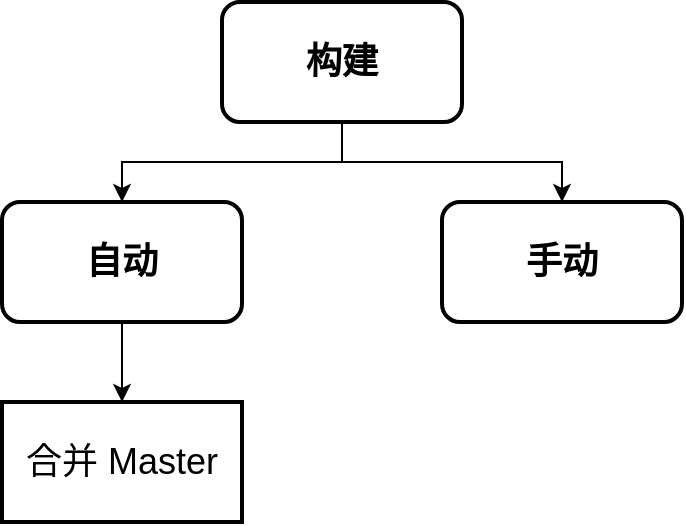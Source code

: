 <mxfile version="18.0.5" type="github">
  <diagram id="OAQBumTCi4VNMYvm5W2r" name="第 1 页">
    <mxGraphModel dx="2066" dy="1129" grid="1" gridSize="10" guides="1" tooltips="1" connect="1" arrows="1" fold="1" page="1" pageScale="1" pageWidth="827" pageHeight="1169" math="0" shadow="0">
      <root>
        <mxCell id="0" />
        <mxCell id="1" parent="0" />
        <mxCell id="h8ZU28KvVE-qXobPjvcc-4" style="edgeStyle=orthogonalEdgeStyle;rounded=0;orthogonalLoop=1;jettySize=auto;html=1;exitX=0.5;exitY=1;exitDx=0;exitDy=0;fontSize=18;" edge="1" parent="1" source="h8ZU28KvVE-qXobPjvcc-1" target="h8ZU28KvVE-qXobPjvcc-2">
          <mxGeometry relative="1" as="geometry" />
        </mxCell>
        <mxCell id="h8ZU28KvVE-qXobPjvcc-5" style="edgeStyle=orthogonalEdgeStyle;rounded=0;orthogonalLoop=1;jettySize=auto;html=1;exitX=0.5;exitY=1;exitDx=0;exitDy=0;fontSize=18;" edge="1" parent="1" source="h8ZU28KvVE-qXobPjvcc-1" target="h8ZU28KvVE-qXobPjvcc-3">
          <mxGeometry relative="1" as="geometry" />
        </mxCell>
        <mxCell id="h8ZU28KvVE-qXobPjvcc-1" value="&lt;b&gt;&lt;font style=&quot;font-size: 18px;&quot;&gt;构建&lt;/font&gt;&lt;/b&gt;" style="rounded=1;whiteSpace=wrap;html=1;strokeWidth=2;" vertex="1" parent="1">
          <mxGeometry x="210" y="110" width="120" height="60" as="geometry" />
        </mxCell>
        <mxCell id="h8ZU28KvVE-qXobPjvcc-6" style="edgeStyle=orthogonalEdgeStyle;rounded=0;orthogonalLoop=1;jettySize=auto;html=1;exitX=0.5;exitY=1;exitDx=0;exitDy=0;fontSize=18;entryX=0.5;entryY=0;entryDx=0;entryDy=0;" edge="1" parent="1" source="h8ZU28KvVE-qXobPjvcc-2" target="h8ZU28KvVE-qXobPjvcc-7">
          <mxGeometry relative="1" as="geometry">
            <mxPoint x="70" y="320" as="targetPoint" />
          </mxGeometry>
        </mxCell>
        <mxCell id="h8ZU28KvVE-qXobPjvcc-2" value="&lt;b&gt;&lt;font style=&quot;font-size: 18px;&quot;&gt;自动&lt;/font&gt;&lt;/b&gt;" style="rounded=1;whiteSpace=wrap;html=1;strokeWidth=2;" vertex="1" parent="1">
          <mxGeometry x="100" y="210" width="120" height="60" as="geometry" />
        </mxCell>
        <mxCell id="h8ZU28KvVE-qXobPjvcc-3" value="&lt;span style=&quot;font-size: 18px;&quot;&gt;&lt;b&gt;手动&lt;/b&gt;&lt;/span&gt;" style="rounded=1;whiteSpace=wrap;html=1;strokeWidth=2;" vertex="1" parent="1">
          <mxGeometry x="320" y="210" width="120" height="60" as="geometry" />
        </mxCell>
        <mxCell id="h8ZU28KvVE-qXobPjvcc-7" value="合并 Master" style="whiteSpace=wrap;html=1;fontSize=18;strokeWidth=2;" vertex="1" parent="1">
          <mxGeometry x="100" y="310" width="120" height="60" as="geometry" />
        </mxCell>
      </root>
    </mxGraphModel>
  </diagram>
</mxfile>

